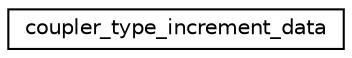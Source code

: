 digraph "Graphical Class Hierarchy"
{
 // INTERACTIVE_SVG=YES
 // LATEX_PDF_SIZE
  edge [fontname="Helvetica",fontsize="10",labelfontname="Helvetica",labelfontsize="10"];
  node [fontname="Helvetica",fontsize="10",shape=record];
  rankdir="LR";
  Node0 [label="coupler_type_increment_data",height=0.2,width=0.4,color="black", fillcolor="white", style="filled",URL="$interfacecoupler__types__mod_1_1coupler__type__increment__data.html",tooltip="This is the interface to increment the field data from one coupler_bc_type with the data from another..."];
}
